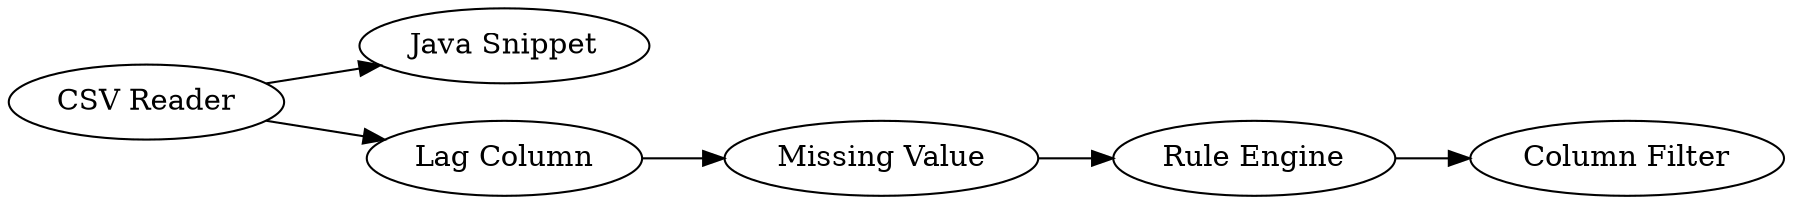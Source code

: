 digraph {
	4 -> 5
	3 -> 4
	1 -> 6
	1 -> 2
	2 -> 3
	5 [label="Column Filter"]
	1 [label="CSV Reader"]
	4 [label="Rule Engine"]
	6 [label="Java Snippet"]
	3 [label="Missing Value"]
	2 [label="Lag Column"]
	rankdir=LR
}
